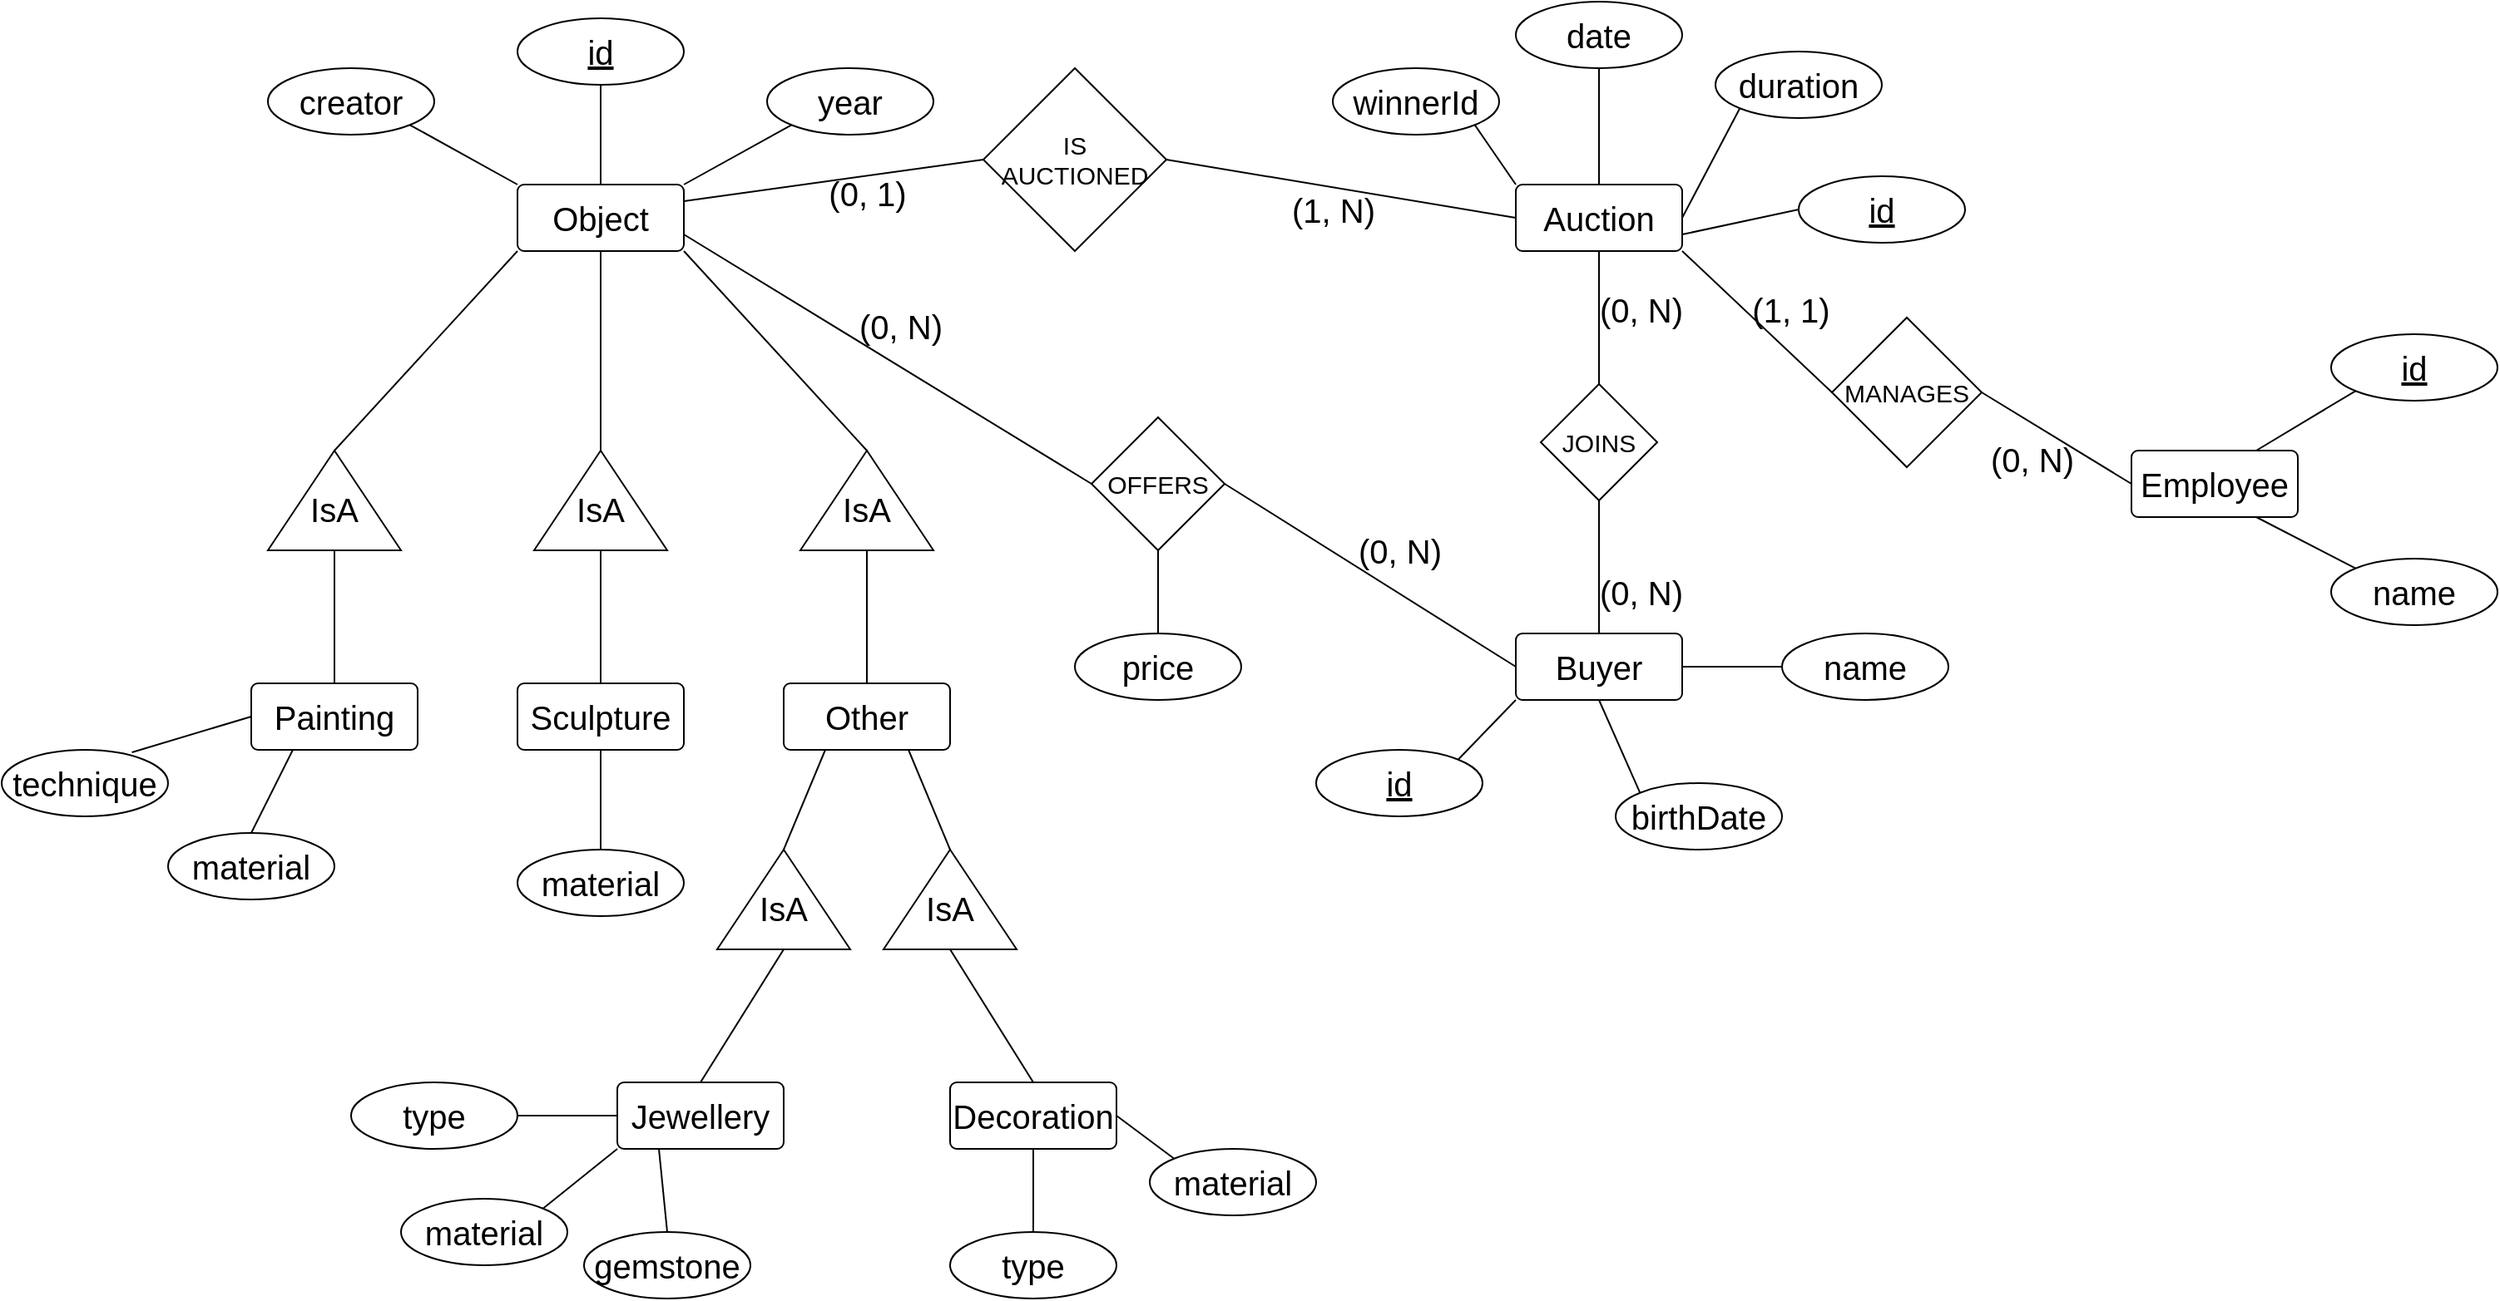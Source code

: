 <mxfile version="20.8.16" type="device"><diagram name="Page-1" id="1mP0MWQXeM4iXmEHXKC0"><mxGraphModel dx="2414" dy="1473" grid="1" gridSize="10" guides="1" tooltips="1" connect="1" arrows="1" fold="1" page="1" pageScale="1" pageWidth="850" pageHeight="1100" math="0" shadow="0"><root><mxCell id="0"/><mxCell id="1" parent="0"/><mxCell id="bwYNVBFWIcWfEL1oKcmE-2" value="Object" style="rounded=1;arcSize=10;whiteSpace=wrap;html=1;align=center;fontSize=20;" vertex="1" parent="1"><mxGeometry x="370" y="230" width="100" height="40" as="geometry"/></mxCell><mxCell id="bwYNVBFWIcWfEL1oKcmE-6" value="" style="triangle;whiteSpace=wrap;html=1;rotation=-90;fontSize=20;" vertex="1" parent="1"><mxGeometry x="230" y="380" width="60" height="80" as="geometry"/></mxCell><mxCell id="bwYNVBFWIcWfEL1oKcmE-7" value="IsA" style="text;html=1;strokeColor=none;fillColor=none;align=center;verticalAlign=middle;whiteSpace=wrap;rounded=0;fontSize=20;" vertex="1" parent="1"><mxGeometry x="230" y="410" width="60" height="30" as="geometry"/></mxCell><mxCell id="bwYNVBFWIcWfEL1oKcmE-8" value="" style="triangle;whiteSpace=wrap;html=1;rotation=-90;fontSize=20;" vertex="1" parent="1"><mxGeometry x="390" y="380" width="60" height="80" as="geometry"/></mxCell><mxCell id="bwYNVBFWIcWfEL1oKcmE-9" value="IsA" style="text;html=1;strokeColor=none;fillColor=none;align=center;verticalAlign=middle;whiteSpace=wrap;rounded=0;fontSize=20;" vertex="1" parent="1"><mxGeometry x="390" y="410" width="60" height="30" as="geometry"/></mxCell><mxCell id="bwYNVBFWIcWfEL1oKcmE-10" value="" style="triangle;whiteSpace=wrap;html=1;rotation=-90;fontSize=20;" vertex="1" parent="1"><mxGeometry x="550" y="380" width="60" height="80" as="geometry"/></mxCell><mxCell id="bwYNVBFWIcWfEL1oKcmE-11" value="IsA" style="text;html=1;strokeColor=none;fillColor=none;align=center;verticalAlign=middle;whiteSpace=wrap;rounded=0;fontSize=20;" vertex="1" parent="1"><mxGeometry x="550" y="410" width="60" height="30" as="geometry"/></mxCell><mxCell id="bwYNVBFWIcWfEL1oKcmE-12" value="" style="endArrow=none;html=1;rounded=0;fontSize=20;entryX=0;entryY=1;entryDx=0;entryDy=0;exitX=1;exitY=0.5;exitDx=0;exitDy=0;" edge="1" parent="1" source="bwYNVBFWIcWfEL1oKcmE-6" target="bwYNVBFWIcWfEL1oKcmE-2"><mxGeometry width="50" height="50" relative="1" as="geometry"><mxPoint x="240" y="360" as="sourcePoint"/><mxPoint x="290" y="310" as="targetPoint"/></mxGeometry></mxCell><mxCell id="bwYNVBFWIcWfEL1oKcmE-13" value="" style="endArrow=none;html=1;rounded=0;fontSize=20;entryX=0.5;entryY=1;entryDx=0;entryDy=0;exitX=1;exitY=0.5;exitDx=0;exitDy=0;" edge="1" parent="1" source="bwYNVBFWIcWfEL1oKcmE-8" target="bwYNVBFWIcWfEL1oKcmE-2"><mxGeometry width="50" height="50" relative="1" as="geometry"><mxPoint x="470" y="620" as="sourcePoint"/><mxPoint x="520" y="570" as="targetPoint"/></mxGeometry></mxCell><mxCell id="bwYNVBFWIcWfEL1oKcmE-14" value="" style="endArrow=none;html=1;rounded=0;fontSize=20;entryX=1;entryY=1;entryDx=0;entryDy=0;exitX=1;exitY=0.5;exitDx=0;exitDy=0;" edge="1" parent="1" source="bwYNVBFWIcWfEL1oKcmE-10" target="bwYNVBFWIcWfEL1oKcmE-2"><mxGeometry width="50" height="50" relative="1" as="geometry"><mxPoint x="480" y="580" as="sourcePoint"/><mxPoint x="530" y="530" as="targetPoint"/></mxGeometry></mxCell><mxCell id="bwYNVBFWIcWfEL1oKcmE-118" value="Painting" style="rounded=1;arcSize=10;whiteSpace=wrap;html=1;align=center;fontSize=20;" vertex="1" parent="1"><mxGeometry x="210" y="530" width="100" height="40" as="geometry"/></mxCell><mxCell id="bwYNVBFWIcWfEL1oKcmE-119" value="Sculpture" style="rounded=1;arcSize=10;whiteSpace=wrap;html=1;align=center;fontSize=20;" vertex="1" parent="1"><mxGeometry x="370" y="530" width="100" height="40" as="geometry"/></mxCell><mxCell id="bwYNVBFWIcWfEL1oKcmE-120" value="Other" style="rounded=1;arcSize=10;whiteSpace=wrap;html=1;align=center;fontSize=20;" vertex="1" parent="1"><mxGeometry x="530" y="530" width="100" height="40" as="geometry"/></mxCell><mxCell id="bwYNVBFWIcWfEL1oKcmE-122" value="" style="triangle;whiteSpace=wrap;html=1;rotation=-90;fontSize=20;" vertex="1" parent="1"><mxGeometry x="500" y="620" width="60" height="80" as="geometry"/></mxCell><mxCell id="bwYNVBFWIcWfEL1oKcmE-123" value="IsA" style="text;html=1;strokeColor=none;fillColor=none;align=center;verticalAlign=middle;whiteSpace=wrap;rounded=0;fontSize=20;" vertex="1" parent="1"><mxGeometry x="500" y="650" width="60" height="30" as="geometry"/></mxCell><mxCell id="bwYNVBFWIcWfEL1oKcmE-124" value="" style="triangle;whiteSpace=wrap;html=1;rotation=-90;fontSize=20;" vertex="1" parent="1"><mxGeometry x="600" y="620" width="60" height="80" as="geometry"/></mxCell><mxCell id="bwYNVBFWIcWfEL1oKcmE-125" value="IsA" style="text;html=1;strokeColor=none;fillColor=none;align=center;verticalAlign=middle;whiteSpace=wrap;rounded=0;fontSize=20;" vertex="1" parent="1"><mxGeometry x="600" y="650" width="60" height="30" as="geometry"/></mxCell><mxCell id="bwYNVBFWIcWfEL1oKcmE-126" value="" style="endArrow=none;html=1;rounded=0;fontSize=20;exitX=1;exitY=0.5;exitDx=0;exitDy=0;entryX=0.25;entryY=1;entryDx=0;entryDy=0;" edge="1" parent="1" source="bwYNVBFWIcWfEL1oKcmE-122" target="bwYNVBFWIcWfEL1oKcmE-120"><mxGeometry width="50" height="50" relative="1" as="geometry"><mxPoint x="310" y="760" as="sourcePoint"/><mxPoint x="550" y="590" as="targetPoint"/></mxGeometry></mxCell><mxCell id="bwYNVBFWIcWfEL1oKcmE-127" value="" style="endArrow=none;html=1;rounded=0;fontSize=20;exitX=1;exitY=0.5;exitDx=0;exitDy=0;entryX=0.75;entryY=1;entryDx=0;entryDy=0;" edge="1" parent="1" source="bwYNVBFWIcWfEL1oKcmE-124" target="bwYNVBFWIcWfEL1oKcmE-120"><mxGeometry width="50" height="50" relative="1" as="geometry"><mxPoint x="580" y="890" as="sourcePoint"/><mxPoint x="610" y="590" as="targetPoint"/></mxGeometry></mxCell><mxCell id="bwYNVBFWIcWfEL1oKcmE-128" value="Jewellery" style="rounded=1;arcSize=10;whiteSpace=wrap;html=1;align=center;fontSize=20;" vertex="1" parent="1"><mxGeometry x="430" y="770" width="100" height="40" as="geometry"/></mxCell><mxCell id="bwYNVBFWIcWfEL1oKcmE-129" value="&lt;font style=&quot;font-size: 20px;&quot;&gt;Decoration&lt;/font&gt;" style="rounded=1;arcSize=10;whiteSpace=wrap;html=1;align=center;fontSize=20;" vertex="1" parent="1"><mxGeometry x="630" y="770" width="100" height="40" as="geometry"/></mxCell><mxCell id="bwYNVBFWIcWfEL1oKcmE-130" value="" style="endArrow=none;html=1;rounded=0;fontSize=20;entryX=0;entryY=0.5;entryDx=0;entryDy=0;exitX=0.5;exitY=0;exitDx=0;exitDy=0;" edge="1" parent="1" source="bwYNVBFWIcWfEL1oKcmE-118" target="bwYNVBFWIcWfEL1oKcmE-6"><mxGeometry width="50" height="50" relative="1" as="geometry"><mxPoint x="140" y="640" as="sourcePoint"/><mxPoint x="190" y="590" as="targetPoint"/></mxGeometry></mxCell><mxCell id="bwYNVBFWIcWfEL1oKcmE-131" value="" style="endArrow=none;html=1;rounded=0;fontSize=20;entryX=0;entryY=0.5;entryDx=0;entryDy=0;exitX=0.5;exitY=0;exitDx=0;exitDy=0;" edge="1" parent="1" source="bwYNVBFWIcWfEL1oKcmE-119" target="bwYNVBFWIcWfEL1oKcmE-8"><mxGeometry width="50" height="50" relative="1" as="geometry"><mxPoint x="290" y="690" as="sourcePoint"/><mxPoint x="340" y="640" as="targetPoint"/></mxGeometry></mxCell><mxCell id="bwYNVBFWIcWfEL1oKcmE-132" value="" style="endArrow=none;html=1;rounded=0;fontSize=20;entryX=0;entryY=0.5;entryDx=0;entryDy=0;exitX=0.5;exitY=0;exitDx=0;exitDy=0;" edge="1" parent="1" source="bwYNVBFWIcWfEL1oKcmE-120" target="bwYNVBFWIcWfEL1oKcmE-10"><mxGeometry width="50" height="50" relative="1" as="geometry"><mxPoint x="290" y="710" as="sourcePoint"/><mxPoint x="340" y="660" as="targetPoint"/></mxGeometry></mxCell><mxCell id="bwYNVBFWIcWfEL1oKcmE-133" value="" style="endArrow=none;html=1;rounded=0;fontSize=20;entryX=0;entryY=0.5;entryDx=0;entryDy=0;exitX=0.5;exitY=0;exitDx=0;exitDy=0;" edge="1" parent="1" source="bwYNVBFWIcWfEL1oKcmE-128" target="bwYNVBFWIcWfEL1oKcmE-122"><mxGeometry width="50" height="50" relative="1" as="geometry"><mxPoint x="300" y="780" as="sourcePoint"/><mxPoint x="350" y="730" as="targetPoint"/></mxGeometry></mxCell><mxCell id="bwYNVBFWIcWfEL1oKcmE-134" value="" style="endArrow=none;html=1;rounded=0;fontSize=20;entryX=0;entryY=0.5;entryDx=0;entryDy=0;exitX=0.5;exitY=0;exitDx=0;exitDy=0;" edge="1" parent="1" source="bwYNVBFWIcWfEL1oKcmE-129" target="bwYNVBFWIcWfEL1oKcmE-124"><mxGeometry width="50" height="50" relative="1" as="geometry"><mxPoint x="560" y="900" as="sourcePoint"/><mxPoint x="610" y="850" as="targetPoint"/></mxGeometry></mxCell><mxCell id="bwYNVBFWIcWfEL1oKcmE-135" value="creator" style="ellipse;whiteSpace=wrap;html=1;align=center;fontSize=20;" vertex="1" parent="1"><mxGeometry x="220" y="160" width="100" height="40" as="geometry"/></mxCell><mxCell id="bwYNVBFWIcWfEL1oKcmE-136" value="year" style="ellipse;whiteSpace=wrap;html=1;align=center;fontSize=20;" vertex="1" parent="1"><mxGeometry x="520" y="160" width="100" height="40" as="geometry"/></mxCell><mxCell id="bwYNVBFWIcWfEL1oKcmE-139" value="technique" style="ellipse;whiteSpace=wrap;html=1;align=center;fontSize=20;" vertex="1" parent="1"><mxGeometry x="60" y="570" width="100" height="40" as="geometry"/></mxCell><mxCell id="bwYNVBFWIcWfEL1oKcmE-140" value="" style="endArrow=none;html=1;rounded=0;fontSize=20;entryX=0;entryY=0.5;entryDx=0;entryDy=0;exitX=0.783;exitY=0.037;exitDx=0;exitDy=0;exitPerimeter=0;" edge="1" parent="1" source="bwYNVBFWIcWfEL1oKcmE-139" target="bwYNVBFWIcWfEL1oKcmE-118"><mxGeometry width="50" height="50" relative="1" as="geometry"><mxPoint x="170" y="700" as="sourcePoint"/><mxPoint x="220" y="650" as="targetPoint"/></mxGeometry></mxCell><mxCell id="bwYNVBFWIcWfEL1oKcmE-141" value="material" style="ellipse;whiteSpace=wrap;html=1;align=center;fontSize=20;" vertex="1" parent="1"><mxGeometry x="160" y="620" width="100" height="40" as="geometry"/></mxCell><mxCell id="bwYNVBFWIcWfEL1oKcmE-142" value="" style="endArrow=none;html=1;rounded=0;fontSize=20;entryX=0.25;entryY=1;entryDx=0;entryDy=0;exitX=0.5;exitY=0;exitDx=0;exitDy=0;" edge="1" parent="1" source="bwYNVBFWIcWfEL1oKcmE-141" target="bwYNVBFWIcWfEL1oKcmE-118"><mxGeometry width="50" height="50" relative="1" as="geometry"><mxPoint x="120" y="740" as="sourcePoint"/><mxPoint x="170" y="690" as="targetPoint"/></mxGeometry></mxCell><mxCell id="bwYNVBFWIcWfEL1oKcmE-144" value="material" style="ellipse;whiteSpace=wrap;html=1;align=center;fontSize=20;" vertex="1" parent="1"><mxGeometry x="370" y="630" width="100" height="40" as="geometry"/></mxCell><mxCell id="bwYNVBFWIcWfEL1oKcmE-145" value="" style="endArrow=none;html=1;rounded=0;fontSize=20;entryX=0.5;entryY=1;entryDx=0;entryDy=0;exitX=0.5;exitY=0;exitDx=0;exitDy=0;" edge="1" parent="1" source="bwYNVBFWIcWfEL1oKcmE-144" target="bwYNVBFWIcWfEL1oKcmE-119"><mxGeometry width="50" height="50" relative="1" as="geometry"><mxPoint x="320" y="810" as="sourcePoint"/><mxPoint x="370" y="760" as="targetPoint"/></mxGeometry></mxCell><mxCell id="bwYNVBFWIcWfEL1oKcmE-146" value="id" style="ellipse;whiteSpace=wrap;html=1;align=center;fontStyle=4;fontSize=20;" vertex="1" parent="1"><mxGeometry x="370" y="130" width="100" height="40" as="geometry"/></mxCell><mxCell id="bwYNVBFWIcWfEL1oKcmE-147" value="" style="endArrow=none;html=1;rounded=0;fontSize=20;entryX=0.5;entryY=1;entryDx=0;entryDy=0;exitX=0.5;exitY=0;exitDx=0;exitDy=0;" edge="1" parent="1" source="bwYNVBFWIcWfEL1oKcmE-2" target="bwYNVBFWIcWfEL1oKcmE-146"><mxGeometry width="50" height="50" relative="1" as="geometry"><mxPoint x="280" y="300" as="sourcePoint"/><mxPoint x="330" y="250" as="targetPoint"/></mxGeometry></mxCell><mxCell id="bwYNVBFWIcWfEL1oKcmE-148" value="" style="endArrow=none;html=1;rounded=0;fontSize=20;entryX=1;entryY=1;entryDx=0;entryDy=0;exitX=0;exitY=0;exitDx=0;exitDy=0;" edge="1" parent="1" source="bwYNVBFWIcWfEL1oKcmE-2" target="bwYNVBFWIcWfEL1oKcmE-135"><mxGeometry width="50" height="50" relative="1" as="geometry"><mxPoint x="160" y="340" as="sourcePoint"/><mxPoint x="210" y="290" as="targetPoint"/></mxGeometry></mxCell><mxCell id="bwYNVBFWIcWfEL1oKcmE-149" value="" style="endArrow=none;html=1;rounded=0;fontSize=20;entryX=0;entryY=1;entryDx=0;entryDy=0;exitX=1;exitY=0;exitDx=0;exitDy=0;" edge="1" parent="1" source="bwYNVBFWIcWfEL1oKcmE-2" target="bwYNVBFWIcWfEL1oKcmE-136"><mxGeometry width="50" height="50" relative="1" as="geometry"><mxPoint x="540" y="320" as="sourcePoint"/><mxPoint x="590" y="270" as="targetPoint"/></mxGeometry></mxCell><mxCell id="bwYNVBFWIcWfEL1oKcmE-150" value="type" style="ellipse;whiteSpace=wrap;html=1;align=center;fontSize=20;" vertex="1" parent="1"><mxGeometry x="270" y="770" width="100" height="40" as="geometry"/></mxCell><mxCell id="bwYNVBFWIcWfEL1oKcmE-152" value="material" style="ellipse;whiteSpace=wrap;html=1;align=center;fontSize=20;" vertex="1" parent="1"><mxGeometry x="300" y="840" width="100" height="40" as="geometry"/></mxCell><mxCell id="bwYNVBFWIcWfEL1oKcmE-153" value="gemstone" style="ellipse;whiteSpace=wrap;html=1;align=center;fontSize=20;" vertex="1" parent="1"><mxGeometry x="410" y="860" width="100" height="40" as="geometry"/></mxCell><mxCell id="bwYNVBFWIcWfEL1oKcmE-154" value="" style="endArrow=none;html=1;rounded=0;fontSize=20;entryX=0;entryY=0.5;entryDx=0;entryDy=0;exitX=1;exitY=0.5;exitDx=0;exitDy=0;" edge="1" parent="1" source="bwYNVBFWIcWfEL1oKcmE-150" target="bwYNVBFWIcWfEL1oKcmE-128"><mxGeometry width="50" height="50" relative="1" as="geometry"><mxPoint x="270" y="930" as="sourcePoint"/><mxPoint x="320" y="880" as="targetPoint"/></mxGeometry></mxCell><mxCell id="bwYNVBFWIcWfEL1oKcmE-155" value="" style="endArrow=none;html=1;rounded=0;fontSize=20;entryX=0;entryY=1;entryDx=0;entryDy=0;exitX=1;exitY=0;exitDx=0;exitDy=0;" edge="1" parent="1" source="bwYNVBFWIcWfEL1oKcmE-152" target="bwYNVBFWIcWfEL1oKcmE-128"><mxGeometry width="50" height="50" relative="1" as="geometry"><mxPoint x="210" y="970" as="sourcePoint"/><mxPoint x="260" y="920" as="targetPoint"/></mxGeometry></mxCell><mxCell id="bwYNVBFWIcWfEL1oKcmE-156" value="" style="endArrow=none;html=1;rounded=0;fontSize=20;entryX=0.25;entryY=1;entryDx=0;entryDy=0;exitX=0.5;exitY=0;exitDx=0;exitDy=0;" edge="1" parent="1" source="bwYNVBFWIcWfEL1oKcmE-153" target="bwYNVBFWIcWfEL1oKcmE-128"><mxGeometry width="50" height="50" relative="1" as="geometry"><mxPoint x="280" y="990" as="sourcePoint"/><mxPoint x="330" y="940" as="targetPoint"/></mxGeometry></mxCell><mxCell id="bwYNVBFWIcWfEL1oKcmE-157" value="type" style="ellipse;whiteSpace=wrap;html=1;align=center;fontSize=20;" vertex="1" parent="1"><mxGeometry x="630" y="860" width="100" height="40" as="geometry"/></mxCell><mxCell id="bwYNVBFWIcWfEL1oKcmE-158" value="material" style="ellipse;whiteSpace=wrap;html=1;align=center;fontSize=20;" vertex="1" parent="1"><mxGeometry x="750" y="810" width="100" height="40" as="geometry"/></mxCell><mxCell id="bwYNVBFWIcWfEL1oKcmE-159" value="" style="endArrow=none;html=1;rounded=0;fontSize=20;entryX=0.5;entryY=1;entryDx=0;entryDy=0;exitX=0.5;exitY=0;exitDx=0;exitDy=0;" edge="1" parent="1" source="bwYNVBFWIcWfEL1oKcmE-157" target="bwYNVBFWIcWfEL1oKcmE-129"><mxGeometry width="50" height="50" relative="1" as="geometry"><mxPoint x="520" y="1020" as="sourcePoint"/><mxPoint x="570" y="970" as="targetPoint"/></mxGeometry></mxCell><mxCell id="bwYNVBFWIcWfEL1oKcmE-160" value="" style="endArrow=none;html=1;rounded=0;fontSize=20;entryX=1;entryY=0.5;entryDx=0;entryDy=0;exitX=0;exitY=0;exitDx=0;exitDy=0;" edge="1" parent="1" source="bwYNVBFWIcWfEL1oKcmE-158" target="bwYNVBFWIcWfEL1oKcmE-129"><mxGeometry width="50" height="50" relative="1" as="geometry"><mxPoint x="670" y="1020" as="sourcePoint"/><mxPoint x="720" y="970" as="targetPoint"/></mxGeometry></mxCell><mxCell id="bwYNVBFWIcWfEL1oKcmE-161" value="Auction" style="rounded=1;arcSize=10;whiteSpace=wrap;html=1;align=center;fontSize=20;" vertex="1" parent="1"><mxGeometry x="970" y="230" width="100" height="40" as="geometry"/></mxCell><mxCell id="bwYNVBFWIcWfEL1oKcmE-162" value="date" style="ellipse;whiteSpace=wrap;html=1;align=center;fontSize=20;" vertex="1" parent="1"><mxGeometry x="970" y="120" width="100" height="40" as="geometry"/></mxCell><mxCell id="bwYNVBFWIcWfEL1oKcmE-163" value="duration" style="ellipse;whiteSpace=wrap;html=1;align=center;fontSize=20;" vertex="1" parent="1"><mxGeometry x="1090" y="150" width="100" height="40" as="geometry"/></mxCell><mxCell id="bwYNVBFWIcWfEL1oKcmE-164" value="" style="endArrow=none;html=1;rounded=0;fontSize=20;entryX=0.5;entryY=1;entryDx=0;entryDy=0;exitX=0.5;exitY=0;exitDx=0;exitDy=0;" edge="1" parent="1" source="bwYNVBFWIcWfEL1oKcmE-161" target="bwYNVBFWIcWfEL1oKcmE-162"><mxGeometry width="50" height="50" relative="1" as="geometry"><mxPoint x="870" y="300" as="sourcePoint"/><mxPoint x="920" y="250" as="targetPoint"/></mxGeometry></mxCell><mxCell id="bwYNVBFWIcWfEL1oKcmE-165" value="" style="endArrow=none;html=1;rounded=0;fontSize=20;entryX=0;entryY=1;entryDx=0;entryDy=0;exitX=1;exitY=0.5;exitDx=0;exitDy=0;" edge="1" parent="1" source="bwYNVBFWIcWfEL1oKcmE-161" target="bwYNVBFWIcWfEL1oKcmE-163"><mxGeometry width="50" height="50" relative="1" as="geometry"><mxPoint x="1030" y="440" as="sourcePoint"/><mxPoint x="1080" y="390" as="targetPoint"/></mxGeometry></mxCell><mxCell id="bwYNVBFWIcWfEL1oKcmE-170" value="Buyer" style="rounded=1;arcSize=10;whiteSpace=wrap;html=1;align=center;fontSize=20;" vertex="1" parent="1"><mxGeometry x="970" y="500" width="100" height="40" as="geometry"/></mxCell><mxCell id="bwYNVBFWIcWfEL1oKcmE-172" value="name" style="ellipse;whiteSpace=wrap;html=1;align=center;fontSize=20;" vertex="1" parent="1"><mxGeometry x="1130" y="500" width="100" height="40" as="geometry"/></mxCell><mxCell id="bwYNVBFWIcWfEL1oKcmE-173" value="birthDate" style="ellipse;whiteSpace=wrap;html=1;align=center;fontSize=20;" vertex="1" parent="1"><mxGeometry x="1030" y="590" width="100" height="40" as="geometry"/></mxCell><mxCell id="bwYNVBFWIcWfEL1oKcmE-175" value="" style="endArrow=none;html=1;rounded=0;fontSize=20;entryX=0.5;entryY=1;entryDx=0;entryDy=0;exitX=0;exitY=0;exitDx=0;exitDy=0;" edge="1" parent="1" source="bwYNVBFWIcWfEL1oKcmE-173" target="bwYNVBFWIcWfEL1oKcmE-170"><mxGeometry width="50" height="50" relative="1" as="geometry"><mxPoint x="860" y="650" as="sourcePoint"/><mxPoint x="910" y="600" as="targetPoint"/></mxGeometry></mxCell><mxCell id="bwYNVBFWIcWfEL1oKcmE-176" value="" style="endArrow=none;html=1;rounded=0;fontSize=20;entryX=0;entryY=0.5;entryDx=0;entryDy=0;exitX=1;exitY=0.5;exitDx=0;exitDy=0;" edge="1" parent="1" source="bwYNVBFWIcWfEL1oKcmE-170" target="bwYNVBFWIcWfEL1oKcmE-172"><mxGeometry width="50" height="50" relative="1" as="geometry"><mxPoint x="1050" y="610" as="sourcePoint"/><mxPoint x="1100" y="560" as="targetPoint"/></mxGeometry></mxCell><mxCell id="bwYNVBFWIcWfEL1oKcmE-177" value="&lt;font style=&quot;font-size: 15px;&quot;&gt;IS&lt;br style=&quot;font-size: 15px;&quot;&gt;AUCTIONED&lt;/font&gt;" style="shape=rhombus;perimeter=rhombusPerimeter;whiteSpace=wrap;html=1;align=center;fontSize=15;" vertex="1" parent="1"><mxGeometry x="650" y="160" width="110" height="110" as="geometry"/></mxCell><mxCell id="bwYNVBFWIcWfEL1oKcmE-178" value="" style="endArrow=none;html=1;rounded=0;fontSize=20;entryX=0;entryY=0.5;entryDx=0;entryDy=0;exitX=1;exitY=0.25;exitDx=0;exitDy=0;" edge="1" parent="1" source="bwYNVBFWIcWfEL1oKcmE-2" target="bwYNVBFWIcWfEL1oKcmE-177"><mxGeometry width="50" height="50" relative="1" as="geometry"><mxPoint x="530" y="280" as="sourcePoint"/><mxPoint x="580" y="230" as="targetPoint"/></mxGeometry></mxCell><mxCell id="bwYNVBFWIcWfEL1oKcmE-179" value="" style="endArrow=none;html=1;rounded=0;fontSize=20;entryX=0;entryY=0.5;entryDx=0;entryDy=0;exitX=1;exitY=0.5;exitDx=0;exitDy=0;" edge="1" parent="1" source="bwYNVBFWIcWfEL1oKcmE-177" target="bwYNVBFWIcWfEL1oKcmE-161"><mxGeometry width="50" height="50" relative="1" as="geometry"><mxPoint x="730" y="370" as="sourcePoint"/><mxPoint x="860" y="310" as="targetPoint"/></mxGeometry></mxCell><mxCell id="bwYNVBFWIcWfEL1oKcmE-181" value="OFFERS" style="shape=rhombus;perimeter=rhombusPerimeter;whiteSpace=wrap;html=1;align=center;fontSize=15;" vertex="1" parent="1"><mxGeometry x="715" y="370" width="80" height="80" as="geometry"/></mxCell><mxCell id="bwYNVBFWIcWfEL1oKcmE-183" value="" style="endArrow=none;html=1;rounded=0;fontSize=20;entryX=0;entryY=0.5;entryDx=0;entryDy=0;exitX=1;exitY=0.75;exitDx=0;exitDy=0;" edge="1" parent="1" source="bwYNVBFWIcWfEL1oKcmE-2" target="bwYNVBFWIcWfEL1oKcmE-181"><mxGeometry width="50" height="50" relative="1" as="geometry"><mxPoint x="530" y="320" as="sourcePoint"/><mxPoint x="580" y="270" as="targetPoint"/></mxGeometry></mxCell><mxCell id="bwYNVBFWIcWfEL1oKcmE-184" value="" style="endArrow=none;html=1;rounded=0;fontSize=20;entryX=1;entryY=0.5;entryDx=0;entryDy=0;exitX=0;exitY=0.5;exitDx=0;exitDy=0;" edge="1" parent="1" source="bwYNVBFWIcWfEL1oKcmE-170" target="bwYNVBFWIcWfEL1oKcmE-181"><mxGeometry width="50" height="50" relative="1" as="geometry"><mxPoint x="790" y="650" as="sourcePoint"/><mxPoint x="840" y="600" as="targetPoint"/></mxGeometry></mxCell><mxCell id="bwYNVBFWIcWfEL1oKcmE-185" value="price" style="ellipse;whiteSpace=wrap;html=1;align=center;fontSize=20;" vertex="1" parent="1"><mxGeometry x="705" y="500" width="100" height="40" as="geometry"/></mxCell><mxCell id="bwYNVBFWIcWfEL1oKcmE-186" value="" style="endArrow=none;html=1;rounded=0;fontSize=20;entryX=0.5;entryY=1;entryDx=0;entryDy=0;exitX=0.5;exitY=0;exitDx=0;exitDy=0;" edge="1" parent="1" source="bwYNVBFWIcWfEL1oKcmE-185" target="bwYNVBFWIcWfEL1oKcmE-181"><mxGeometry width="50" height="50" relative="1" as="geometry"><mxPoint x="760" y="550" as="sourcePoint"/><mxPoint x="810" y="500" as="targetPoint"/></mxGeometry></mxCell><mxCell id="bwYNVBFWIcWfEL1oKcmE-187" value="JOINS" style="shape=rhombus;perimeter=rhombusPerimeter;whiteSpace=wrap;html=1;align=center;fontSize=15;" vertex="1" parent="1"><mxGeometry x="985" y="350" width="70" height="70" as="geometry"/></mxCell><mxCell id="bwYNVBFWIcWfEL1oKcmE-188" value="" style="endArrow=none;html=1;rounded=0;fontSize=20;entryX=0.5;entryY=1;entryDx=0;entryDy=0;exitX=0.5;exitY=0;exitDx=0;exitDy=0;" edge="1" parent="1" source="bwYNVBFWIcWfEL1oKcmE-187" target="bwYNVBFWIcWfEL1oKcmE-161"><mxGeometry width="50" height="50" relative="1" as="geometry"><mxPoint x="880" y="400" as="sourcePoint"/><mxPoint x="930" y="350" as="targetPoint"/></mxGeometry></mxCell><mxCell id="bwYNVBFWIcWfEL1oKcmE-189" value="" style="endArrow=none;html=1;rounded=0;fontSize=20;entryX=0.5;entryY=1;entryDx=0;entryDy=0;exitX=0.5;exitY=0;exitDx=0;exitDy=0;" edge="1" parent="1" source="bwYNVBFWIcWfEL1oKcmE-170" target="bwYNVBFWIcWfEL1oKcmE-187"><mxGeometry width="50" height="50" relative="1" as="geometry"><mxPoint x="900" y="460" as="sourcePoint"/><mxPoint x="950" y="410" as="targetPoint"/></mxGeometry></mxCell><mxCell id="bwYNVBFWIcWfEL1oKcmE-191" value="(0, N)" style="text;html=1;align=center;verticalAlign=middle;resizable=0;points=[];autosize=1;strokeColor=none;fillColor=none;fontSize=20;" vertex="1" parent="1"><mxGeometry x="1010" y="285" width="70" height="40" as="geometry"/></mxCell><mxCell id="bwYNVBFWIcWfEL1oKcmE-192" value="(0, N)" style="text;html=1;align=center;verticalAlign=middle;resizable=0;points=[];autosize=1;strokeColor=none;fillColor=none;fontSize=20;" vertex="1" parent="1"><mxGeometry x="1010" y="455" width="70" height="40" as="geometry"/></mxCell><mxCell id="bwYNVBFWIcWfEL1oKcmE-193" value="(1, N)" style="text;html=1;align=center;verticalAlign=middle;resizable=0;points=[];autosize=1;strokeColor=none;fillColor=none;fontSize=20;" vertex="1" parent="1"><mxGeometry x="825" y="225" width="70" height="40" as="geometry"/></mxCell><mxCell id="bwYNVBFWIcWfEL1oKcmE-194" value="(0, N)" style="text;html=1;align=center;verticalAlign=middle;resizable=0;points=[];autosize=1;strokeColor=none;fillColor=none;fontSize=20;" vertex="1" parent="1"><mxGeometry x="865" y="430" width="70" height="40" as="geometry"/></mxCell><mxCell id="bwYNVBFWIcWfEL1oKcmE-195" value="(0, N)" style="text;html=1;align=center;verticalAlign=middle;resizable=0;points=[];autosize=1;strokeColor=none;fillColor=none;fontSize=20;" vertex="1" parent="1"><mxGeometry x="565" y="295" width="70" height="40" as="geometry"/></mxCell><mxCell id="bwYNVBFWIcWfEL1oKcmE-199" value="(0, 1)" style="text;html=1;align=center;verticalAlign=middle;resizable=0;points=[];autosize=1;strokeColor=none;fillColor=none;fontSize=20;" vertex="1" parent="1"><mxGeometry x="545" y="215" width="70" height="40" as="geometry"/></mxCell><mxCell id="bwYNVBFWIcWfEL1oKcmE-202" value="id" style="ellipse;whiteSpace=wrap;html=1;align=center;fontStyle=4;fontSize=20;" vertex="1" parent="1"><mxGeometry x="1140" y="225" width="100" height="40" as="geometry"/></mxCell><mxCell id="bwYNVBFWIcWfEL1oKcmE-203" value="" style="endArrow=none;html=1;rounded=0;fontSize=20;entryX=0;entryY=0.5;entryDx=0;entryDy=0;exitX=1;exitY=0.75;exitDx=0;exitDy=0;" edge="1" parent="1" source="bwYNVBFWIcWfEL1oKcmE-161" target="bwYNVBFWIcWfEL1oKcmE-202"><mxGeometry width="50" height="50" relative="1" as="geometry"><mxPoint x="1110" y="370" as="sourcePoint"/><mxPoint x="1160" y="320" as="targetPoint"/></mxGeometry></mxCell><mxCell id="bwYNVBFWIcWfEL1oKcmE-204" value="id" style="ellipse;whiteSpace=wrap;html=1;align=center;fontStyle=4;fontSize=20;" vertex="1" parent="1"><mxGeometry x="850" y="570" width="100" height="40" as="geometry"/></mxCell><mxCell id="bwYNVBFWIcWfEL1oKcmE-205" value="" style="endArrow=none;html=1;rounded=0;fontSize=20;exitX=1;exitY=0;exitDx=0;exitDy=0;entryX=0;entryY=1;entryDx=0;entryDy=0;" edge="1" parent="1" source="bwYNVBFWIcWfEL1oKcmE-204" target="bwYNVBFWIcWfEL1oKcmE-170"><mxGeometry width="50" height="50" relative="1" as="geometry"><mxPoint x="970" y="570" as="sourcePoint"/><mxPoint x="960" y="560" as="targetPoint"/></mxGeometry></mxCell><mxCell id="bwYNVBFWIcWfEL1oKcmE-206" value="Employee" style="rounded=1;arcSize=10;whiteSpace=wrap;html=1;align=center;fontSize=20;" vertex="1" parent="1"><mxGeometry x="1340" y="390" width="100" height="40" as="geometry"/></mxCell><mxCell id="bwYNVBFWIcWfEL1oKcmE-208" value="id" style="ellipse;whiteSpace=wrap;html=1;align=center;fontStyle=4;fontSize=20;" vertex="1" parent="1"><mxGeometry x="1460" y="320" width="100" height="40" as="geometry"/></mxCell><mxCell id="bwYNVBFWIcWfEL1oKcmE-211" value="name" style="ellipse;whiteSpace=wrap;html=1;align=center;fontSize=20;" vertex="1" parent="1"><mxGeometry x="1460" y="455" width="100" height="40" as="geometry"/></mxCell><mxCell id="bwYNVBFWIcWfEL1oKcmE-212" value="" style="endArrow=none;html=1;rounded=0;fontSize=20;entryX=0;entryY=0;entryDx=0;entryDy=0;exitX=0.75;exitY=1;exitDx=0;exitDy=0;" edge="1" parent="1" source="bwYNVBFWIcWfEL1oKcmE-206" target="bwYNVBFWIcWfEL1oKcmE-211"><mxGeometry width="50" height="50" relative="1" as="geometry"><mxPoint x="1390" y="460" as="sourcePoint"/><mxPoint x="1400" y="490" as="targetPoint"/></mxGeometry></mxCell><mxCell id="bwYNVBFWIcWfEL1oKcmE-213" value="" style="endArrow=none;html=1;rounded=0;fontSize=20;exitX=0.75;exitY=0;exitDx=0;exitDy=0;entryX=0;entryY=1;entryDx=0;entryDy=0;" edge="1" parent="1" source="bwYNVBFWIcWfEL1oKcmE-206" target="bwYNVBFWIcWfEL1oKcmE-208"><mxGeometry width="50" height="50" relative="1" as="geometry"><mxPoint x="1370" y="350" as="sourcePoint"/><mxPoint x="1470" y="380" as="targetPoint"/></mxGeometry></mxCell><mxCell id="bwYNVBFWIcWfEL1oKcmE-215" value="MANAGES" style="shape=rhombus;perimeter=rhombusPerimeter;whiteSpace=wrap;html=1;align=center;fontSize=15;" vertex="1" parent="1"><mxGeometry x="1160" y="310" width="90" height="90" as="geometry"/></mxCell><mxCell id="bwYNVBFWIcWfEL1oKcmE-216" value="" style="endArrow=none;html=1;rounded=0;fontSize=20;entryX=0;entryY=0.5;entryDx=0;entryDy=0;exitX=1;exitY=0.5;exitDx=0;exitDy=0;" edge="1" parent="1" source="bwYNVBFWIcWfEL1oKcmE-215" target="bwYNVBFWIcWfEL1oKcmE-206"><mxGeometry width="50" height="50" relative="1" as="geometry"><mxPoint x="1210" y="470" as="sourcePoint"/><mxPoint x="1260" y="420" as="targetPoint"/></mxGeometry></mxCell><mxCell id="bwYNVBFWIcWfEL1oKcmE-217" value="" style="endArrow=none;html=1;rounded=0;fontSize=20;entryX=1;entryY=1;entryDx=0;entryDy=0;exitX=0;exitY=0.5;exitDx=0;exitDy=0;" edge="1" parent="1" source="bwYNVBFWIcWfEL1oKcmE-215" target="bwYNVBFWIcWfEL1oKcmE-161"><mxGeometry width="50" height="50" relative="1" as="geometry"><mxPoint x="1120" y="410" as="sourcePoint"/><mxPoint x="1170" y="360" as="targetPoint"/></mxGeometry></mxCell><mxCell id="bwYNVBFWIcWfEL1oKcmE-218" value="(1, 1)" style="text;html=1;align=center;verticalAlign=middle;resizable=0;points=[];autosize=1;strokeColor=none;fillColor=none;fontSize=20;" vertex="1" parent="1"><mxGeometry x="1100" y="285" width="70" height="40" as="geometry"/></mxCell><mxCell id="bwYNVBFWIcWfEL1oKcmE-219" value="(0, N)" style="text;html=1;align=center;verticalAlign=middle;resizable=0;points=[];autosize=1;strokeColor=none;fillColor=none;fontSize=20;" vertex="1" parent="1"><mxGeometry x="1245" y="375" width="70" height="40" as="geometry"/></mxCell><mxCell id="bwYNVBFWIcWfEL1oKcmE-222" value="winnerId" style="ellipse;whiteSpace=wrap;html=1;align=center;fontSize=20;" vertex="1" parent="1"><mxGeometry x="860" y="160" width="100" height="40" as="geometry"/></mxCell><mxCell id="bwYNVBFWIcWfEL1oKcmE-223" value="" style="endArrow=none;html=1;rounded=0;fontSize=17;entryX=0;entryY=0;entryDx=0;entryDy=0;exitX=1;exitY=1;exitDx=0;exitDy=0;" edge="1" parent="1" source="bwYNVBFWIcWfEL1oKcmE-222" target="bwYNVBFWIcWfEL1oKcmE-161"><mxGeometry width="50" height="50" relative="1" as="geometry"><mxPoint x="880" y="320" as="sourcePoint"/><mxPoint x="930" y="270" as="targetPoint"/></mxGeometry></mxCell></root></mxGraphModel></diagram></mxfile>